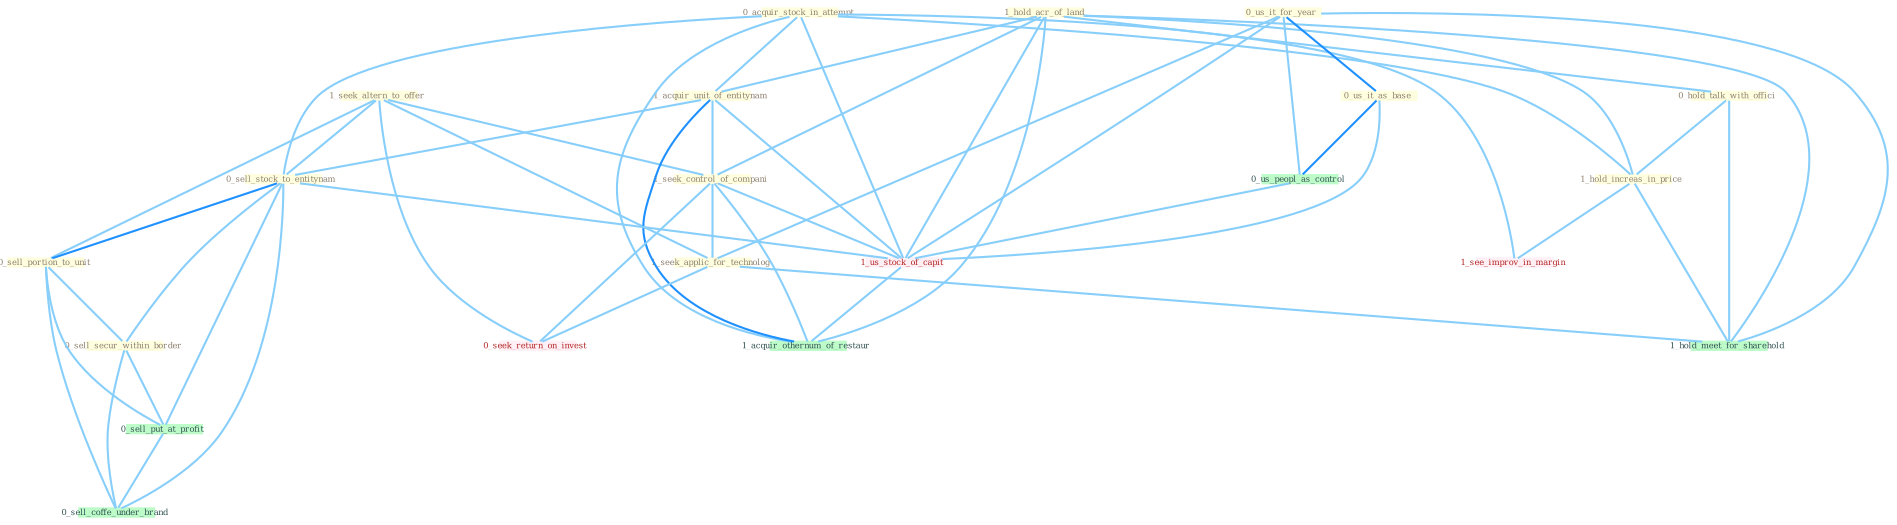 Graph G{ 
    node
    [shape=polygon,style=filled,width=.5,height=.06,color="#BDFCC9",fixedsize=true,fontsize=4,
    fontcolor="#2f4f4f"];
    {node
    [color="#ffffe0", fontcolor="#8b7d6b"] "1_hold_acr_of_land " "1_seek_altern_to_offer " "0_acquir_stock_in_attempt " "0_hold_talk_with_offici " "0_us_it_for_year " "1_acquir_unit_of_entitynam " "0_us_it_as_base " "0_sell_stock_to_entitynam " "1_seek_control_of_compani " "0_sell_portion_to_unit " "1_seek_applic_for_technolog " "1_hold_increas_in_price " "0_sell_secur_within_border "}
{node [color="#fff0f5", fontcolor="#b22222"] "0_seek_return_on_invest " "1_us_stock_of_capit " "1_see_improv_in_margin "}
edge [color="#B0E2FF"];

	"1_hold_acr_of_land " -- "0_hold_talk_with_offici " [w="1", color="#87cefa" ];
	"1_hold_acr_of_land " -- "1_acquir_unit_of_entitynam " [w="1", color="#87cefa" ];
	"1_hold_acr_of_land " -- "1_seek_control_of_compani " [w="1", color="#87cefa" ];
	"1_hold_acr_of_land " -- "1_hold_increas_in_price " [w="1", color="#87cefa" ];
	"1_hold_acr_of_land " -- "1_us_stock_of_capit " [w="1", color="#87cefa" ];
	"1_hold_acr_of_land " -- "1_hold_meet_for_sharehold " [w="1", color="#87cefa" ];
	"1_hold_acr_of_land " -- "1_acquir_othernum_of_restaur " [w="1", color="#87cefa" ];
	"1_seek_altern_to_offer " -- "0_sell_stock_to_entitynam " [w="1", color="#87cefa" ];
	"1_seek_altern_to_offer " -- "1_seek_control_of_compani " [w="1", color="#87cefa" ];
	"1_seek_altern_to_offer " -- "0_sell_portion_to_unit " [w="1", color="#87cefa" ];
	"1_seek_altern_to_offer " -- "1_seek_applic_for_technolog " [w="1", color="#87cefa" ];
	"1_seek_altern_to_offer " -- "0_seek_return_on_invest " [w="1", color="#87cefa" ];
	"0_acquir_stock_in_attempt " -- "1_acquir_unit_of_entitynam " [w="1", color="#87cefa" ];
	"0_acquir_stock_in_attempt " -- "0_sell_stock_to_entitynam " [w="1", color="#87cefa" ];
	"0_acquir_stock_in_attempt " -- "1_hold_increas_in_price " [w="1", color="#87cefa" ];
	"0_acquir_stock_in_attempt " -- "1_us_stock_of_capit " [w="1", color="#87cefa" ];
	"0_acquir_stock_in_attempt " -- "1_see_improv_in_margin " [w="1", color="#87cefa" ];
	"0_acquir_stock_in_attempt " -- "1_acquir_othernum_of_restaur " [w="1", color="#87cefa" ];
	"0_hold_talk_with_offici " -- "1_hold_increas_in_price " [w="1", color="#87cefa" ];
	"0_hold_talk_with_offici " -- "1_hold_meet_for_sharehold " [w="1", color="#87cefa" ];
	"0_us_it_for_year " -- "0_us_it_as_base " [w="2", color="#1e90ff" , len=0.8];
	"0_us_it_for_year " -- "1_seek_applic_for_technolog " [w="1", color="#87cefa" ];
	"0_us_it_for_year " -- "0_us_peopl_as_control " [w="1", color="#87cefa" ];
	"0_us_it_for_year " -- "1_us_stock_of_capit " [w="1", color="#87cefa" ];
	"0_us_it_for_year " -- "1_hold_meet_for_sharehold " [w="1", color="#87cefa" ];
	"1_acquir_unit_of_entitynam " -- "0_sell_stock_to_entitynam " [w="1", color="#87cefa" ];
	"1_acquir_unit_of_entitynam " -- "1_seek_control_of_compani " [w="1", color="#87cefa" ];
	"1_acquir_unit_of_entitynam " -- "1_us_stock_of_capit " [w="1", color="#87cefa" ];
	"1_acquir_unit_of_entitynam " -- "1_acquir_othernum_of_restaur " [w="2", color="#1e90ff" , len=0.8];
	"0_us_it_as_base " -- "0_us_peopl_as_control " [w="2", color="#1e90ff" , len=0.8];
	"0_us_it_as_base " -- "1_us_stock_of_capit " [w="1", color="#87cefa" ];
	"0_sell_stock_to_entitynam " -- "0_sell_portion_to_unit " [w="2", color="#1e90ff" , len=0.8];
	"0_sell_stock_to_entitynam " -- "0_sell_secur_within_border " [w="1", color="#87cefa" ];
	"0_sell_stock_to_entitynam " -- "0_sell_put_at_profit " [w="1", color="#87cefa" ];
	"0_sell_stock_to_entitynam " -- "1_us_stock_of_capit " [w="1", color="#87cefa" ];
	"0_sell_stock_to_entitynam " -- "0_sell_coffe_under_brand " [w="1", color="#87cefa" ];
	"1_seek_control_of_compani " -- "1_seek_applic_for_technolog " [w="1", color="#87cefa" ];
	"1_seek_control_of_compani " -- "0_seek_return_on_invest " [w="1", color="#87cefa" ];
	"1_seek_control_of_compani " -- "1_us_stock_of_capit " [w="1", color="#87cefa" ];
	"1_seek_control_of_compani " -- "1_acquir_othernum_of_restaur " [w="1", color="#87cefa" ];
	"0_sell_portion_to_unit " -- "0_sell_secur_within_border " [w="1", color="#87cefa" ];
	"0_sell_portion_to_unit " -- "0_sell_put_at_profit " [w="1", color="#87cefa" ];
	"0_sell_portion_to_unit " -- "0_sell_coffe_under_brand " [w="1", color="#87cefa" ];
	"1_seek_applic_for_technolog " -- "0_seek_return_on_invest " [w="1", color="#87cefa" ];
	"1_seek_applic_for_technolog " -- "1_hold_meet_for_sharehold " [w="1", color="#87cefa" ];
	"1_hold_increas_in_price " -- "1_see_improv_in_margin " [w="1", color="#87cefa" ];
	"1_hold_increas_in_price " -- "1_hold_meet_for_sharehold " [w="1", color="#87cefa" ];
	"0_sell_secur_within_border " -- "0_sell_put_at_profit " [w="1", color="#87cefa" ];
	"0_sell_secur_within_border " -- "0_sell_coffe_under_brand " [w="1", color="#87cefa" ];
	"0_us_peopl_as_control " -- "1_us_stock_of_capit " [w="1", color="#87cefa" ];
	"0_sell_put_at_profit " -- "0_sell_coffe_under_brand " [w="1", color="#87cefa" ];
	"1_us_stock_of_capit " -- "1_acquir_othernum_of_restaur " [w="1", color="#87cefa" ];
}